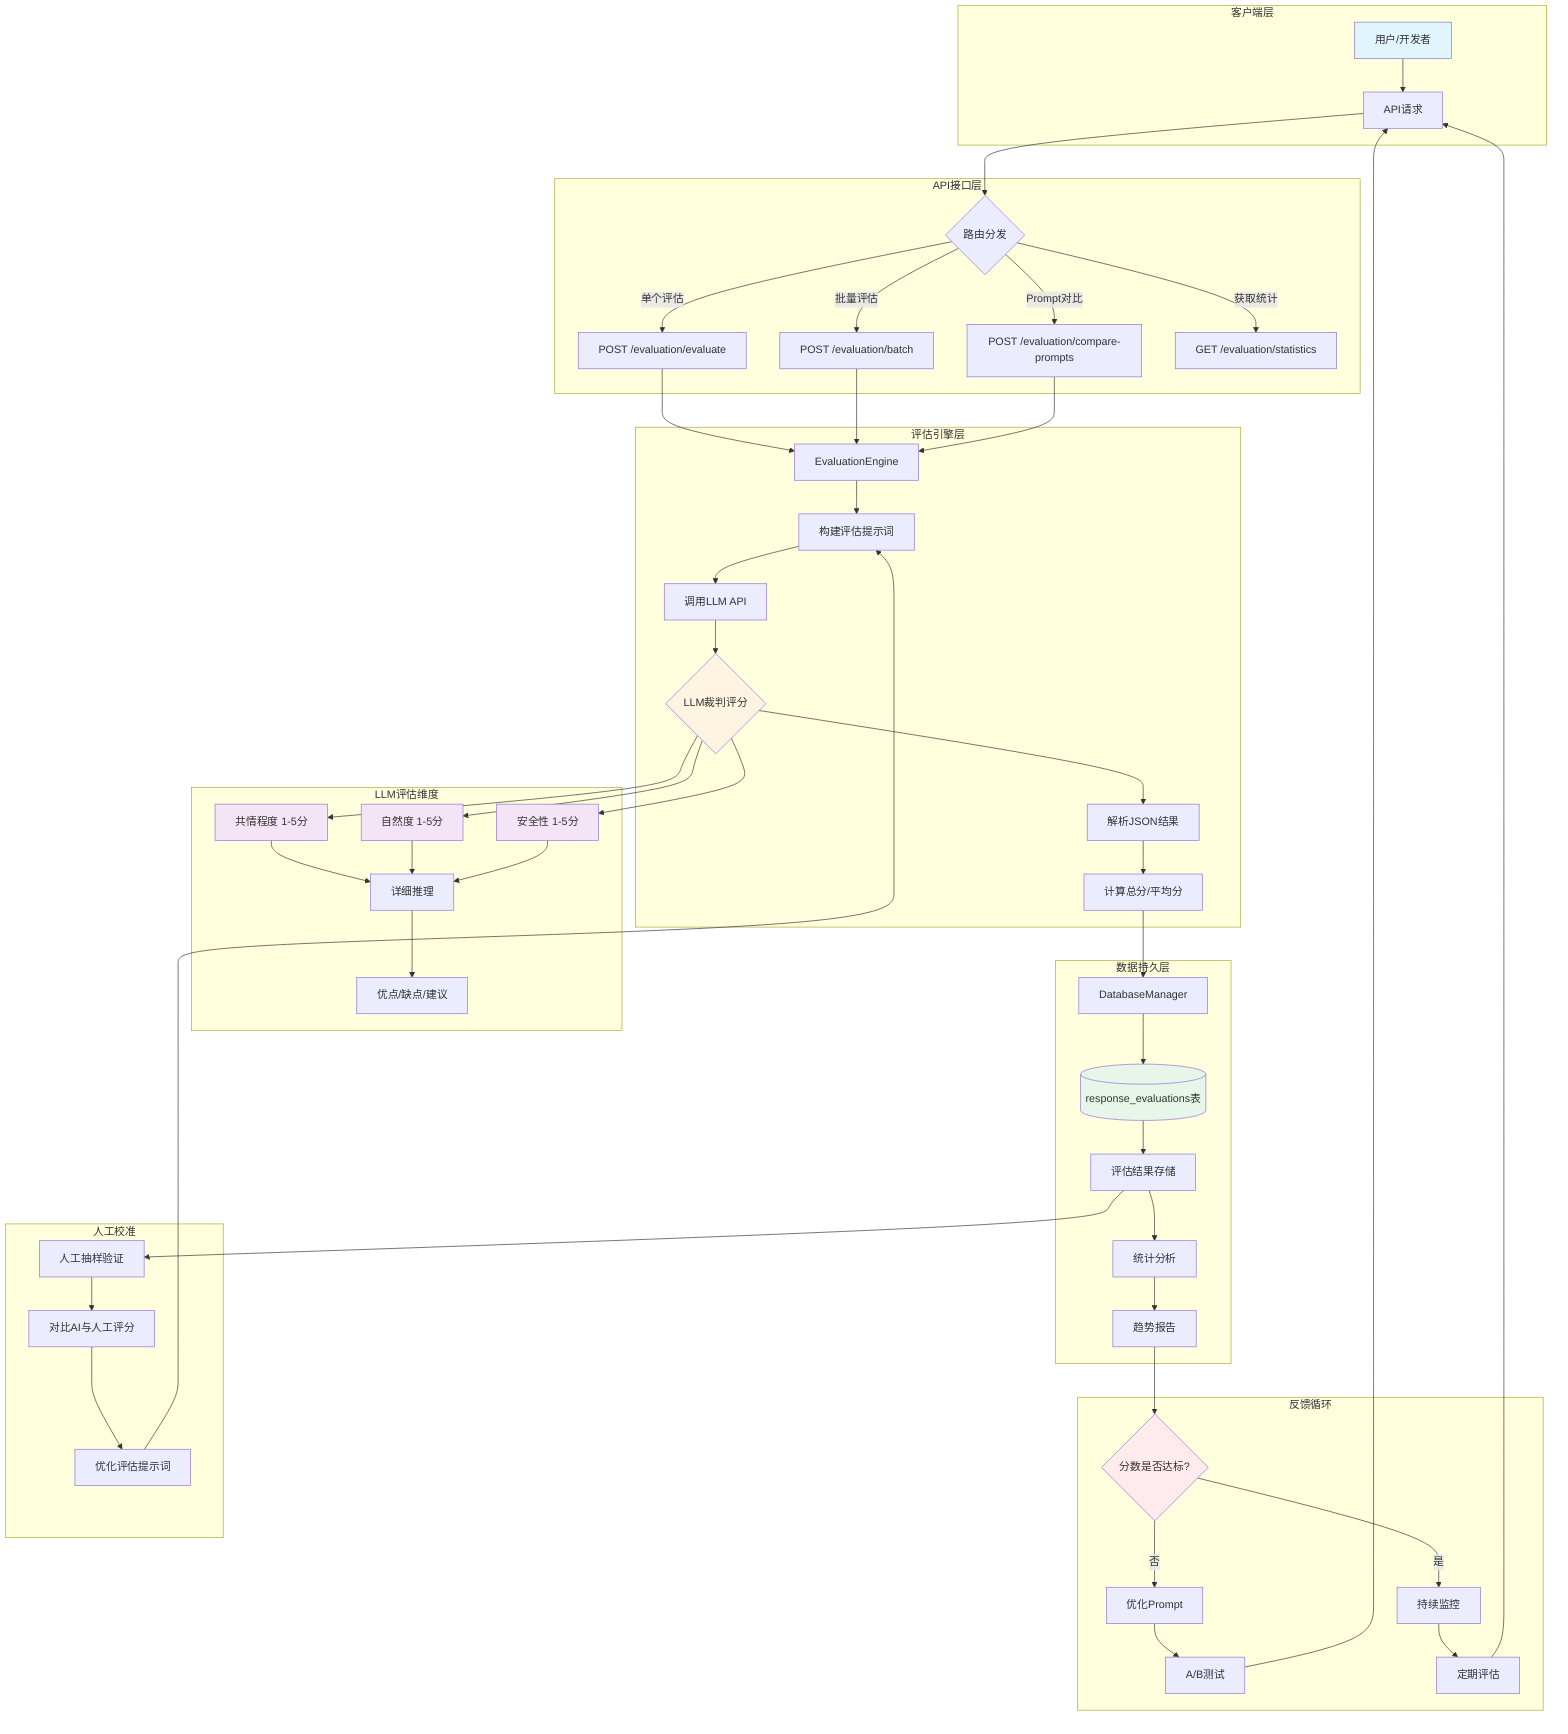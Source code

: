 graph TB
    subgraph "客户端层"
        A[用户/开发者] --> B[API请求]
    end
    
    subgraph "API接口层"
        B --> C{路由分发}
        C -->|单个评估| D[POST /evaluation/evaluate]
        C -->|批量评估| E[POST /evaluation/batch]
        C -->|Prompt对比| F[POST /evaluation/compare-prompts]
        C -->|获取统计| G[GET /evaluation/statistics]
    end
    
    subgraph "评估引擎层"
        D --> H[EvaluationEngine]
        E --> H
        F --> H
        H --> I[构建评估提示词]
        I --> J[调用LLM API]
        J --> K{LLM裁判评分}
        K --> L[解析JSON结果]
        L --> M[计算总分/平均分]
    end
    
    subgraph "LLM评估维度"
        K --> N1[共情程度 1-5分]
        K --> N2[自然度 1-5分]
        K --> N3[安全性 1-5分]
        N1 --> O[详细推理]
        N2 --> O
        N3 --> O
        O --> P[优点/缺点/建议]
    end
    
    subgraph "数据持久层"
        M --> Q[DatabaseManager]
        Q --> R[(response_evaluations表)]
        R --> S[评估结果存储]
        S --> T[统计分析]
        T --> U[趋势报告]
    end
    
    subgraph "反馈循环"
        U --> V{分数是否达标?}
        V -->|是| W[持续监控]
        V -->|否| X[优化Prompt]
        X --> Y[A/B测试]
        Y --> B
        W --> Z[定期评估]
        Z --> B
    end
    
    subgraph "人工校准"
        S --> AA[人工抽样验证]
        AA --> AB[对比AI与人工评分]
        AB --> AC[优化评估提示词]
        AC --> I
    end
    
    style A fill:#e1f5ff
    style K fill:#fff4e1
    style R fill:#e8f5e9
    style V fill:#ffebee
    style N1 fill:#f3e5f5
    style N2 fill:#f3e5f5
    style N3 fill:#f3e5f5
